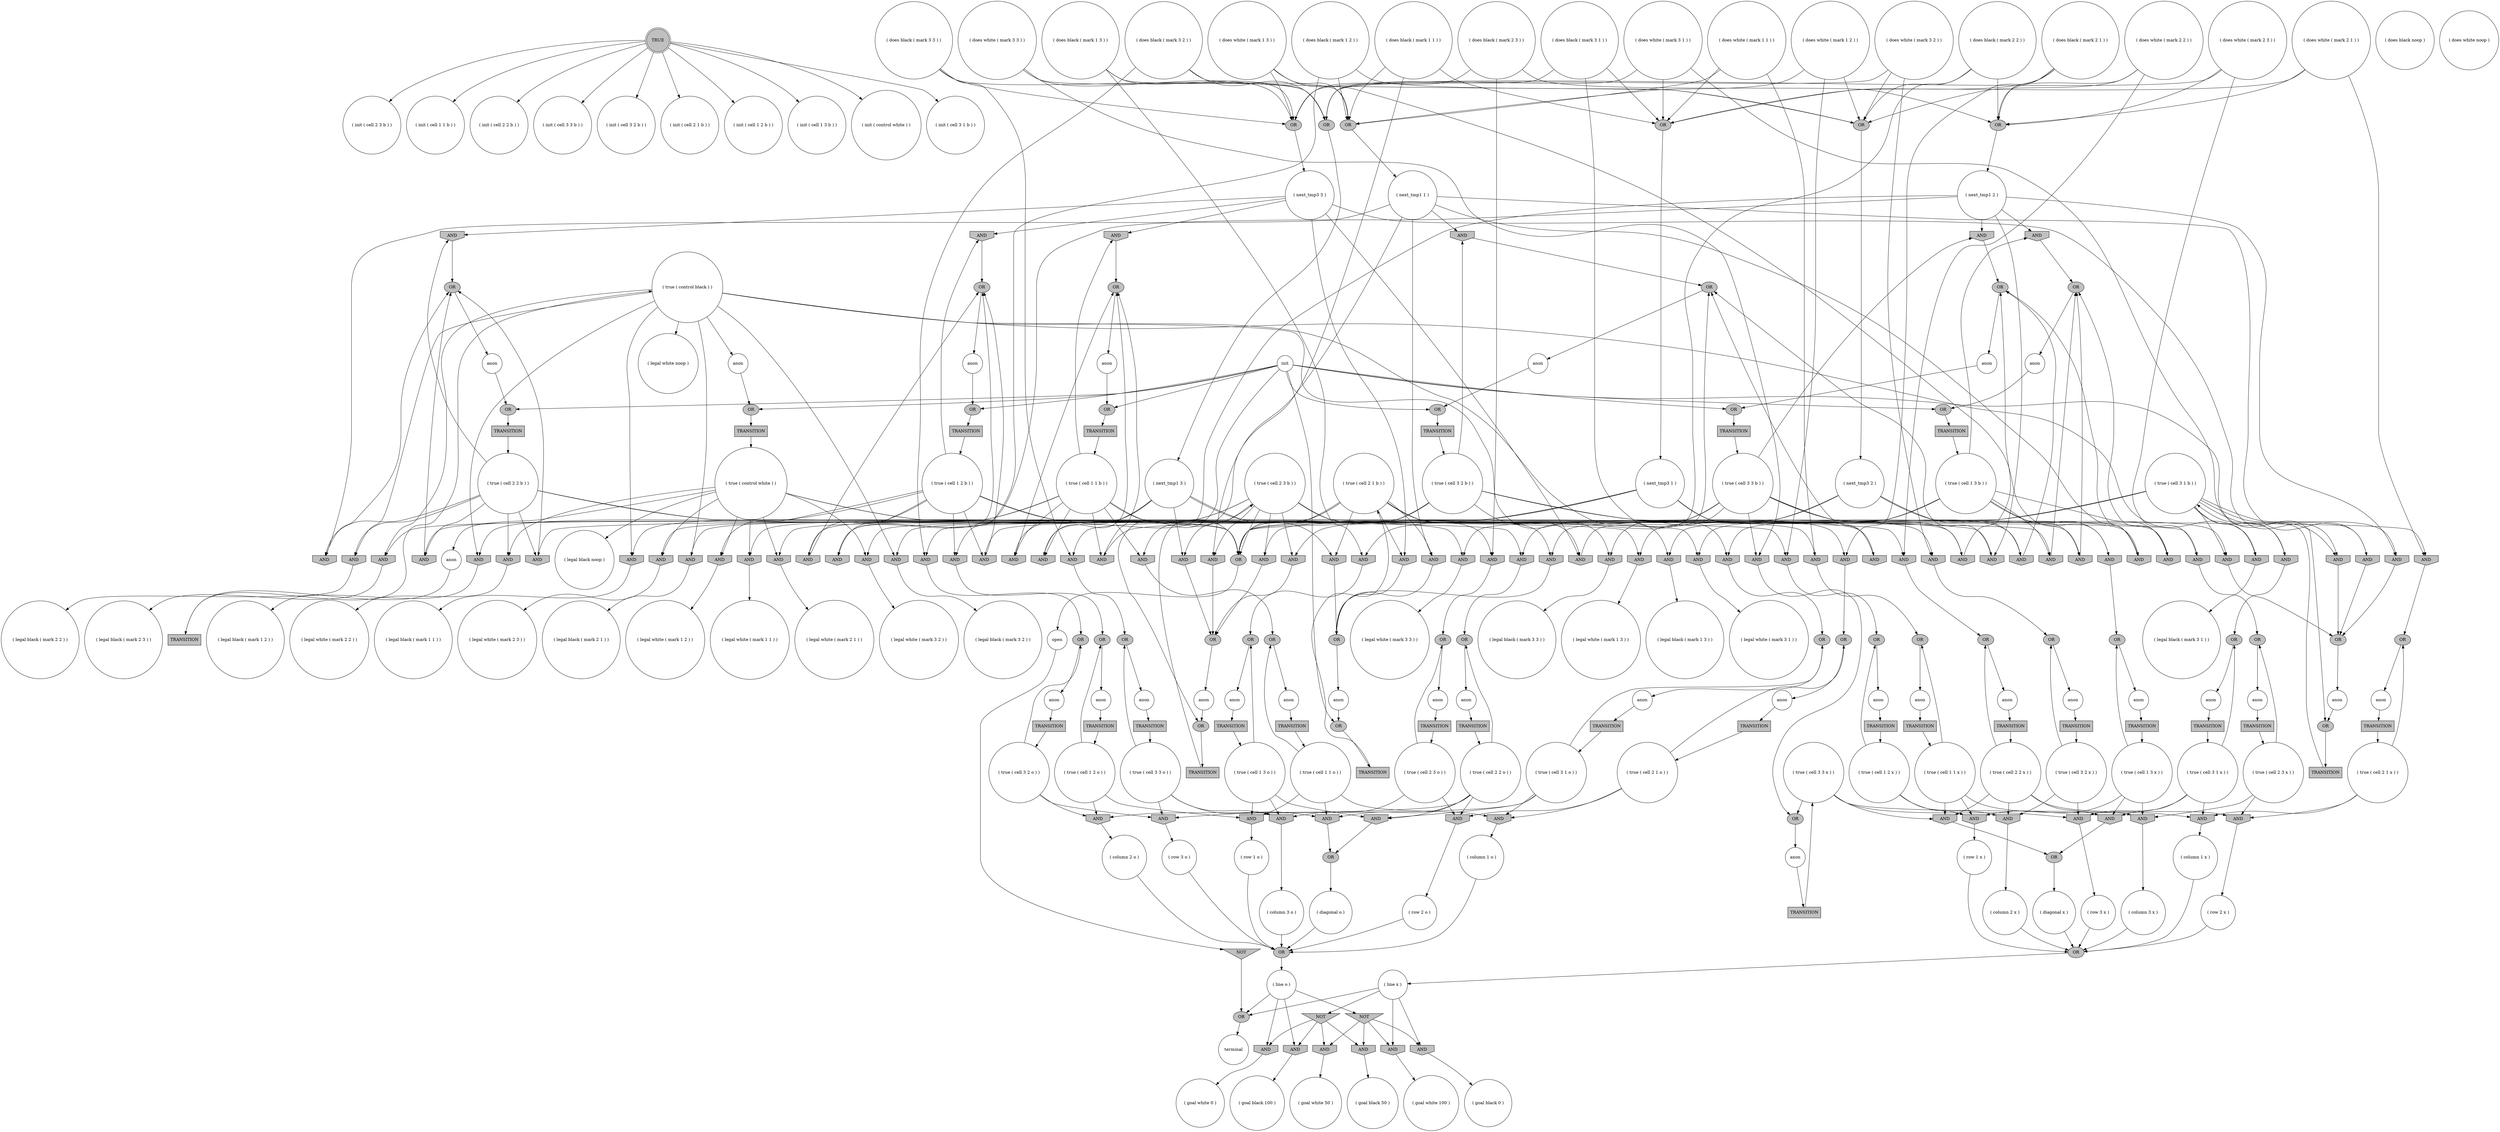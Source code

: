 digraph propNet
{
	"@10d5008d"[shape=circle, style= filled, fillcolor=white, label="( init ( cell 2 3 b ) )"]; 
	"@73c86820"[shape=invhouse, style= filled, fillcolor=grey, label="AND"]; "@73c86820"->"@7426b38e"; 
	"@6729d969"[shape=circle, style= filled, fillcolor=white, label="( row 2 o )"]; "@6729d969"->"@526fa874"; 
	"@526fa874"[shape=ellipse, style= filled, fillcolor=grey, label="OR"]; "@526fa874"->"@209c81f4"; 
	"@62d6b944"[shape=circle, style= filled, fillcolor=white, label="( column 2 o )"]; "@62d6b944"->"@526fa874"; 
	"@53349d99"[shape=circle, style= filled, fillcolor=white, label="( diagonal o )"]; "@53349d99"->"@526fa874"; 
	"@6e3220a"[shape=invhouse, style= filled, fillcolor=grey, label="AND"]; "@6e3220a"->"@48af77fc"; 
	"@6783c490"[shape=circle, style= filled, fillcolor=white, label="( true ( cell 3 3 x ) )"]; "@6783c490"->"@433e0608"; "@6783c490"->"@438312ce"; "@6783c490"->"@62ba42ab"; "@6783c490"->"@111a848b"; 
	"@19952cf2"[shape=circle, style= filled, fillcolor=white, label="( init ( cell 1 1 b ) )"]; 
	"@1f464b10"[shape=invhouse, style= filled, fillcolor=grey, label="AND"]; "@1f464b10"->"@9e77ebd"; 
	"@7f673891"[shape=circle, style= filled, fillcolor=white, label="( legal black ( mark 2 2 ) )"]; 
	"@ba1dc1d"[shape=box, style= filled, fillcolor=grey, label="TRANSITION"]; "@ba1dc1d"->"@6ac3ea8d"; 
	"@4a58115f"[shape=invhouse, style= filled, fillcolor=grey, label="AND"]; "@4a58115f"->"@4f13debb"; 
	"@13a1be63"[shape=invhouse, style= filled, fillcolor=grey, label="AND"]; "@13a1be63"->"@34ebd0be"; 
	"@60fd0fa8"[shape=ellipse, style= filled, fillcolor=grey, label="OR"]; "@60fd0fa8"->"@60f1057"; 
	"@9f017d"[shape=circle, style= filled, fillcolor=white, label="( does white ( mark 1 3 ) )"]; "@9f017d"->"@3dd87e5f"; "@9f017d"->"@3486f312"; "@9f017d"->"@1aa0fd0f"; 
	"@39dae9ba"[shape=circle, style= filled, fillcolor=white, label="terminal"]; 
	"@4496a210"[shape=ellipse, style= filled, fillcolor=grey, label="OR"]; "@4496a210"->"@7d69eb9d"; 
	"@f930b22"[shape=box, style= filled, fillcolor=grey, label="TRANSITION"]; "@f930b22"->"@8511ee1"; 
	"@7426b38e"[shape=ellipse, style= filled, fillcolor=grey, label="OR"]; "@7426b38e"->"@18d66b35"; 
	"@8f0a55c"[shape=circle, style= filled, fillcolor=white, label="( legal black ( mark 2 3 ) )"]; 
	"@795a2ae9"[shape=invhouse, style= filled, fillcolor=grey, label="AND"]; "@795a2ae9"->"@60074b9b"; 
	"@2f028748"[shape=invhouse, style= filled, fillcolor=grey, label="AND"]; "@2f028748"->"@7728124f"; 
	"@56057cbf"[shape=circle, style= filled, fillcolor=white, label="anon"]; "@56057cbf"->"@6a6ba168"; 
	"@356eb442"[shape=invhouse, style= filled, fillcolor=grey, label="AND"]; "@356eb442"->"@34ebd0be"; 
	"@25ad21cb"[shape=circle, style= filled, fillcolor=white, label="( row 3 o )"]; "@25ad21cb"->"@526fa874"; 
	"@3b207ef7"[shape=circle, style= filled, fillcolor=white, label="( line x )"]; "@3b207ef7"->"@7019b737"; "@3b207ef7"->"@52bfed39"; "@3b207ef7"->"@1143d8c0"; "@3b207ef7"->"@1c692098"; 
	"@75a07f17"[shape=invhouse, style= filled, fillcolor=grey, label="AND"]; "@75a07f17"->"@575fcd21"; 
	"@21ab6b5e"[shape=invhouse, style= filled, fillcolor=grey, label="AND"]; "@21ab6b5e"->"@31acec57"; 
	"@bef407e"[shape=circle, style= filled, fillcolor=white, label="( does white ( mark 2 1 ) )"]; "@bef407e"->"@2766bea0"; "@bef407e"->"@218c34f"; "@bef407e"->"@8ee522b"; 
	"@5247b502"[shape=circle, style= filled, fillcolor=white, label="( true ( cell 2 3 x ) )"]; "@5247b502"->"@1a7035a2"; "@5247b502"->"@438312ce"; "@5247b502"->"@46c79a0c"; 
	"@41a6547b"[shape=circle, style= filled, fillcolor=white, label="( does black noop )"]; 
	"@6cf085a9"[shape=invhouse, style= filled, fillcolor=grey, label="AND"]; "@6cf085a9"->"@3dbac2a7"; 
	"@dc77dcd"[shape=invhouse, style= filled, fillcolor=grey, label="AND"]; "@dc77dcd"->"@25187150"; 
	"@7a115cd5"[shape=circle, style= filled, fillcolor=white, label="anon"]; "@7a115cd5"->"@2f79f9e2"; 
	"@3a1b1241"[shape=circle, style= filled, fillcolor=white, label="( legal black ( mark 1 3 ) )"]; 
	"@1980077e"[shape=invhouse, style= filled, fillcolor=grey, label="AND"]; "@1980077e"->"@2410bb8"; 
	"@376f1fcc"[shape=ellipse, style= filled, fillcolor=grey, label="OR"]; "@376f1fcc"->"@ba1dc1d"; 
	"@8ee522b"[shape=ellipse, style= filled, fillcolor=grey, label="OR"]; "@8ee522b"->"@565489a1"; 
	"@421cd9ea"[shape=circle, style= filled, fillcolor=white, label="anon"]; "@421cd9ea"->"@376f1fcc"; 
	"@4179e322"[shape=circle, style= filled, fillcolor=white, label="open"]; "@4179e322"->"@35e023f0"; 
	"@39ea672d"[shape=circle, style= filled, fillcolor=white, label="( goal black 50 )"]; 
	"@736f59d6"[shape=invhouse, style= filled, fillcolor=grey, label="AND"]; "@736f59d6"->"@8f0a55c"; 
	"@252d0daf"[shape=invhouse, style= filled, fillcolor=grey, label="AND"]; "@252d0daf"->"@7dbd3222"; 
	"@263110c2"[shape=invhouse, style= filled, fillcolor=grey, label="AND"]; "@263110c2"->"@60393527"; 
	"@6090a682"[shape=circle, style= filled, fillcolor=white, label="init"]; "@6090a682"->"@1a618a48"; "@6090a682"->"@52fd99d1"; "@6090a682"->"@79bd8a7f"; "@6090a682"->"@77d92e8"; "@6090a682"->"@b45e780"; "@6090a682"->"@4f6c1829"; "@6090a682"->"@38a3d255"; "@6090a682"->"@376f1fcc"; "@6090a682"->"@4537c12f"; "@6090a682"->"@acfd64a"; 
	"@4537c12f"[shape=ellipse, style= filled, fillcolor=grey, label="OR"]; "@4537c12f"->"@4031e96d"; 
	"@4ad5e1aa"[shape=box, style= filled, fillcolor=grey, label="TRANSITION"]; "@4ad5e1aa"->"@7d1fb1b4"; 
	"@37681deb"[shape=circle, style= filled, fillcolor=white, label="( true ( control black ) )"]; "@37681deb"->"@6e412d02"; "@37681deb"->"@736f59d6"; "@37681deb"->"@5dba803e"; "@37681deb"->"@230030d0"; "@37681deb"->"@4890d26c"; "@37681deb"->"@68e2cd6f"; "@37681deb"->"@50b7ae59"; "@37681deb"->"@16f06ea"; "@37681deb"->"@58a470a8"; "@37681deb"->"@1dc8f55d"; "@37681deb"->"@7d2f0adc"; 
	"@65d58516"[shape=circle, style= filled, fillcolor=white, label="anon"]; "@65d58516"->"@b45e780"; 
	"@70095013"[shape=invhouse, style= filled, fillcolor=grey, label="AND"]; "@70095013"->"@3cac2b19"; 
	"@3a563e2b"[shape=box, style= filled, fillcolor=grey, label="TRANSITION"]; "@3a563e2b"->"@18df3f69"; 
	"@5b940677"[shape=ellipse, style= filled, fillcolor=grey, label="OR"]; "@5b940677"->"@53349d99"; 
	"@2a578f57"[shape=invhouse, style= filled, fillcolor=grey, label="AND"]; "@2a578f57"->"@111a848b"; 
	"@7d6556ab"[shape=invhouse, style= filled, fillcolor=grey, label="AND"]; "@7d6556ab"->"@556dfe7c"; 
	"@5b201e2d"[shape=circle, style= filled, fillcolor=white, label="( row 2 x )"]; "@5b201e2d"->"@6650af3b"; 
	"@52bfed39"[shape=invtriangle, style= filled, fillcolor=grey, label="NOT"]; "@52bfed39"->"@70095013"; "@52bfed39"->"@43875d0e"; "@52bfed39"->"@4a58115f"; "@52bfed39"->"@366f63a0"; 
	"@46982b5b"[shape=invhouse, style= filled, fillcolor=grey, label="AND"]; "@46982b5b"->"@3dbac2a7"; 
	"@1c62062e"[shape=circle, style= filled, fillcolor=white, label="( true ( cell 2 2 x ) )"]; "@1c62062e"->"@29e46561"; "@1c62062e"->"@27ff9f78"; "@1c62062e"->"@62ba42ab"; "@1c62062e"->"@46c79a0c"; "@1c62062e"->"@483d5954"; 
	"@6c036199"[shape=circle, style= filled, fillcolor=white, label="( does black ( mark 3 3 ) )"]; "@6c036199"->"@252d0daf"; "@6c036199"->"@3dd87e5f"; "@6c036199"->"@4817d54e"; 
	"@111a848b"[shape=ellipse, style= filled, fillcolor=grey, label="OR"]; "@111a848b"->"@63f3ca72"; 
	"@2f79f9e2"[shape=box, style= filled, fillcolor=grey, label="TRANSITION"]; "@2f79f9e2"->"@6f84186e"; 
	"@483d5954"[shape=invhouse, style= filled, fillcolor=grey, label="AND"]; "@483d5954"->"@e959286"; 
	"@366f63a0"[shape=invhouse, style= filled, fillcolor=grey, label="AND"]; "@366f63a0"->"@3eb94db4"; 
	"@48c8e47d"[shape=circle, style= filled, fillcolor=white, label="( does black ( mark 1 1 ) )"]; "@48c8e47d"->"@2766bea0"; "@48c8e47d"->"@6e3220a"; "@48c8e47d"->"@1aa0fd0f"; 
	"@43d3e9cb"[shape=circle, style= filled, fillcolor=white, label="anon"]; "@43d3e9cb"->"@12fc1b3"; 
	"@41577f32"[shape=circle, style= filled, fillcolor=white, label="anon"]; "@41577f32"->"@378bc883"; 
	"@2602196f"[shape=circle, style= filled, fillcolor=white, label="( does black ( mark 3 2 ) )"]; "@2602196f"->"@1f16b6e6"; "@2602196f"->"@4817d54e"; "@2602196f"->"@60fd0fa8"; 
	"@67b74e36"[shape=circle, style= filled, fillcolor=white, label="anon"]; "@67b74e36"->"@24e4af4d"; 
	"@18d66b35"[shape=circle, style= filled, fillcolor=white, label="anon"]; "@18d66b35"->"@4537c12f"; 
	"@1ca3be36"[shape=ellipse, style= filled, fillcolor=grey, label="OR"]; "@1ca3be36"->"@421cd9ea"; 
	"@79bdbc73"[shape=invhouse, style= filled, fillcolor=grey, label="AND"]; "@79bdbc73"->"@7426b38e"; 
	"@556dfe7c"[shape=ellipse, style= filled, fillcolor=grey, label="OR"]; "@556dfe7c"->"@285eaab5"; 
	"@1b860bed"[shape=invhouse, style= filled, fillcolor=grey, label="AND"]; "@1b860bed"->"@34ebd0be"; 
	"@722bac67"[shape=invtriangle, style= filled, fillcolor=grey, label="NOT"]; "@722bac67"->"@7019b737"; "@722bac67"->"@43875d0e"; "@722bac67"->"@1143d8c0"; "@722bac67"->"@366f63a0"; 
	"@576a7f71"[shape=circle, style= filled, fillcolor=white, label="( init ( cell 2 2 b ) )"]; 
	"@e959286"[shape=circle, style= filled, fillcolor=white, label="( column 2 x )"]; "@e959286"->"@6650af3b"; 
	"@336ff06c"[shape=ellipse, style= filled, fillcolor=grey, label="OR"]; "@336ff06c"->"@7a115cd5"; 
	"@6e49c8f1"[shape=invhouse, style= filled, fillcolor=grey, label="AND"]; "@6e49c8f1"->"@25ad21cb"; 
	"@2df1fb9c"[shape=circle, style= filled, fillcolor=white, label="( legal white ( mark 1 2 ) )"]; 
	"@438312ce"[shape=invhouse, style= filled, fillcolor=grey, label="AND"]; "@438312ce"->"@7bf0673e"; 
	"@202a6eeb"[shape=circle, style= filled, fillcolor=white, label="( does black ( mark 2 1 ) )"]; "@202a6eeb"->"@2766bea0"; "@202a6eeb"->"@8ee522b"; "@202a6eeb"->"@2f042910"; 
	"@10b9d0fd"[shape=circle, style= filled, fillcolor=white, label="( init ( cell 3 3 b ) )"]; 
	"@17fb52"[shape=circle, style= filled, fillcolor=white, label="( true ( cell 2 3 b ) )"]; "@17fb52"->"@6cf085a9"; "@17fb52"->"@dc77dcd"; "@17fb52"->"@736f59d6"; "@17fb52"->"@46982b5b"; "@17fb52"->"@13233788"; "@17fb52"->"@21ab6b5e"; "@17fb52"->"@56067345"; "@17fb52"->"@8f09bb3"; "@17fb52"->"@49e05e26"; 
	"@7f08eeac"[shape=invhouse, style= filled, fillcolor=grey, label="AND"]; "@7f08eeac"->"@3b95fbd6"; 
	"@1c692098"[shape=ellipse, style= filled, fillcolor=grey, label="OR"]; "@1c692098"->"@39dae9ba"; 
	"@4c9b643d"[shape=circle, style= filled, fillcolor=white, label="( does white ( mark 3 3 ) )"]; "@4c9b643d"->"@2a578f57"; "@4c9b643d"->"@3dd87e5f"; "@4c9b643d"->"@4817d54e"; 
	"@61518db"[shape=circle, style= filled, fillcolor=white, label="anon"]; "@61518db"->"@6655cf60"; 
	"@188e6c7f"[shape=circle, style= filled, fillcolor=white, label="( does black ( mark 2 3 ) )"]; "@188e6c7f"->"@dc77dcd"; "@188e6c7f"->"@3dd87e5f"; "@188e6c7f"->"@8ee522b"; 
	"@5d9c26c8"[shape=box, style= filled, fillcolor=grey, label="TRANSITION"]; "@5d9c26c8"->"@33b3bed9"; 
	"@33dd3a26"[shape=circle, style= filled, fillcolor=white, label="( legal black ( mark 1 2 ) )"]; 
	"@5167158a"[shape=circle, style= filled, fillcolor=white, label="( does black ( mark 1 2 ) )"]; "@5167158a"->"@60fd0fa8"; "@5167158a"->"@1aa0fd0f"; "@5167158a"->"@267bdf95"; 
	"@1017319d"[shape=circle, style= filled, fillcolor=white, label="( init ( cell 3 2 b ) )"]; 
	"@6e412d02"[shape=invhouse, style= filled, fillcolor=grey, label="AND"]; "@6e412d02"->"@33dd3a26"; 
	"@7e32ecc8"[shape=ellipse, style= filled, fillcolor=grey, label="OR"]; "@7e32ecc8"->"@41577f32"; 
	"@366df14a"[shape=box, style= filled, fillcolor=grey, label="TRANSITION"]; "@366df14a"->"@57fdabd9"; 
	"@1f16b6e6"[shape=invhouse, style= filled, fillcolor=grey, label="AND"]; "@1f16b6e6"->"@abdcc1c"; 
	"@f09c3a0"[shape=circle, style= filled, fillcolor=white, label="( does white ( mark 2 2 ) )"]; "@f09c3a0"->"@4fd05d3b"; "@f09c3a0"->"@8ee522b"; "@f09c3a0"->"@60fd0fa8"; 
	"@2db52702"[shape=invhouse, style= filled, fillcolor=grey, label="AND"]; "@2db52702"->"@2df1fb9c"; 
	"@6ac3ea8d"[shape=circle, style= filled, fillcolor=white, label="( true ( cell 3 1 b ) )"]; "@6ac3ea8d"->"@777d28d2"; "@6ac3ea8d"->"@795a2ae9"; "@6ac3ea8d"->"@13c1b83"; "@6ac3ea8d"->"@611b7a20"; "@6ac3ea8d"->"@322d29ad"; "@6ac3ea8d"->"@480f2e0b"; "@6ac3ea8d"->"@68e2cd6f"; "@6ac3ea8d"->"@56067345"; "@6ac3ea8d"->"@67ed45da"; 
	"@267bdf95"[shape=invhouse, style= filled, fillcolor=grey, label="AND"]; "@267bdf95"->"@58d43d50"; 
	"@433e0608"[shape=invhouse, style= filled, fillcolor=grey, label="AND"]; "@433e0608"->"@74ff5a7e"; 
	"@3cf53cd0"[shape=circle, style= filled, fillcolor=white, label="( legal black ( mark 1 1 ) )"]; 
	"@4890d26c"[shape=circle, style= filled, fillcolor=white, label="anon"]; "@4890d26c"->"@1a618a48"; 
	"@5c89b84"[shape=circle, style= filled, fillcolor=white, label="( true ( cell 3 2 o ) )"]; "@5c89b84"->"@abdcc1c"; "@5c89b84"->"@6e49c8f1"; "@5c89b84"->"@bc691e0"; 
	"@1143d8c0"[shape=invhouse, style= filled, fillcolor=grey, label="AND"]; "@1143d8c0"->"@44c512da"; 
	"@7ffb0a21"[shape=box, style= filled, fillcolor=grey, label="TRANSITION"]; "@7ffb0a21"->"@4c566d9b"; 
	"@29e84858"[shape=invhouse, style= filled, fillcolor=grey, label="AND"]; "@29e84858"->"@2410bb8"; 
	"@351b6543"[shape=circle, style= filled, fillcolor=white, label="( init ( cell 2 1 b ) )"]; 
	"@17479a9f"[shape=circle, style= filled, fillcolor=white, label="( init ( cell 1 2 b ) )"]; 
	"@662cb76"[shape=circle, style= filled, fillcolor=white, label="( does white ( mark 2 3 ) )"]; "@662cb76"->"@3dd87e5f"; "@662cb76"->"@8ee522b"; "@662cb76"->"@49e05e26"; 
	"@3f45f171"[shape=circle, style= filled, fillcolor=white, label="( next_tmp1 1 )"]; "@3f45f171"->"@777d28d2"; "@3f45f171"->"@73c86820"; "@3f45f171"->"@1fba434a"; "@3f45f171"->"@7cc3bf6f"; "@3f45f171"->"@8f09bb3"; "@3f45f171"->"@5dcac79c"; 
	"@24e4af4d"[shape=box, style= filled, fillcolor=grey, label="TRANSITION"]; "@24e4af4d"->"@4effa014"; 
	"@3aea64bf"[shape=invhouse, style= filled, fillcolor=grey, label="AND"]; "@3aea64bf"->"@66e1f1e1"; 
	"@24cc40b6"[shape=invhouse, style= filled, fillcolor=grey, label="AND"]; "@24cc40b6"->"@2e425b08"; 
	"@7a87a785"[shape=circle, style= filled, fillcolor=white, label="anon"]; "@7a87a785"->"@77d92e8"; 
	"@139c78b9"[shape=circle, style= filled, fillcolor=white, label="( row 1 o )"]; "@139c78b9"->"@526fa874"; 
	"@13c1b83"[shape=invhouse, style= filled, fillcolor=grey, label="AND"]; "@13c1b83"->"@1ca3be36"; 
	"@3486f312"[shape=invhouse, style= filled, fillcolor=grey, label="AND"]; "@3486f312"->"@655935b0"; 
	"@565489a1"[shape=circle, style= filled, fillcolor=white, label="( next_tmp1 2 )"]; "@565489a1"->"@666e9b00"; "@565489a1"->"@71ba6404"; "@565489a1"->"@13c1b83"; "@565489a1"->"@2756a312"; "@565489a1"->"@43646e5f"; "@565489a1"->"@3841ea5a"; 
	"@13233788"[shape=invhouse, style= filled, fillcolor=grey, label="AND"]; "@13233788"->"@3dbac2a7"; 
	"@230030d0"[shape=invhouse, style= filled, fillcolor=grey, label="AND"]; "@230030d0"->"@7f673891"; 
	"@322d29ad"[shape=invhouse, style= filled, fillcolor=grey, label="AND"]; "@322d29ad"->"@25149b95"; 
	"@431eb046"[shape=box, style= filled, fillcolor=grey, label="TRANSITION"]; "@431eb046"->"@5247b502"; 
	"@6f6b1731"[shape=circle, style= filled, fillcolor=white, label="( legal black ( mark 3 1 ) )"]; 
	"@77d92e8"[shape=ellipse, style= filled, fillcolor=grey, label="OR"]; "@77d92e8"->"@3a563e2b"; 
	"@508a0d7d"[shape=circle, style= filled, fillcolor=white, label="( legal black ( mark 3 3 ) )"]; 
	"@5d66a828"[shape=circle, style= filled, fillcolor=white, label="( does white ( mark 3 1 ) )"]; "@5d66a828"->"@795a2ae9"; "@5d66a828"->"@2766bea0"; "@5d66a828"->"@4817d54e"; 
	"@46c79a0c"[shape=invhouse, style= filled, fillcolor=grey, label="AND"]; "@46c79a0c"->"@5b201e2d"; 
	"@3eb94db4"[shape=circle, style= filled, fillcolor=white, label="( goal white 50 )"]; 
	"@655935b0"[shape=ellipse, style= filled, fillcolor=grey, label="OR"]; "@655935b0"->"@43d3e9cb"; 
	"@67ed45da"[shape=invhouse, style= filled, fillcolor=grey, label="AND"]; "@67ed45da"->"@2f998b7d"; 
	"@1dc8f55d"[shape=invhouse, style= filled, fillcolor=grey, label="AND"]; "@1dc8f55d"->"@3a1b1241"; 
	"@28afcc60"[shape=circle, style= filled, fillcolor=white, label="( legal black ( mark 3 2 ) )"]; 
	"@7833c80d"[shape=box, style= filled, fillcolor=grey, label="TRANSITION"]; "@7833c80d"->"@721f1edb"; 
	"@6a21f17"[shape=circle, style= filled, fillcolor=white, label="( true ( cell 3 2 b ) )"]; "@6a21f17"->"@79bdbc73"; "@6a21f17"->"@24cc40b6"; "@6a21f17"->"@73c86820"; "@6a21f17"->"@6075ef17"; "@6a21f17"->"@3841ea5a"; "@6a21f17"->"@1f16b6e6"; "@6a21f17"->"@56067345"; "@6a21f17"->"@5e11b022"; "@6a21f17"->"@16f06ea"; 
	"@2756a312"[shape=invhouse, style= filled, fillcolor=grey, label="AND"]; "@2756a312"->"@556dfe7c"; 
	"@5326d002"[shape=invhouse, style= filled, fillcolor=grey, label="AND"]; "@5326d002"->"@5aeea69b"; 
	"@358fb466"[shape=circle, style= filled, fillcolor=white, label="( does black ( mark 2 2 ) )"]; "@358fb466"->"@7b3376b4"; "@358fb466"->"@8ee522b"; "@358fb466"->"@60fd0fa8"; 
	"@6bfc4d30"[shape=box, style= filled, fillcolor=grey, label="TRANSITION"]; "@6bfc4d30"->"@1c62062e"; 
	"@32a347c6"[shape=circle, style= filled, fillcolor=white, label="anon"]; "@32a347c6"->"@740b96f8"; 
	"@71f9632f"[shape=invhouse, style= filled, fillcolor=grey, label="AND"]; "@71f9632f"->"@7e32ecc8"; 
	"@36b6447b"[shape=box, style= filled, fillcolor=grey, label="TRANSITION"]; "@36b6447b"->"@6783c490"; 
	"@25187150"[shape=ellipse, style= filled, fillcolor=grey, label="OR"]; "@25187150"->"@67b74e36"; 
	"@38a3d255"[shape=ellipse, style= filled, fillcolor=grey, label="OR"]; "@38a3d255"->"@6a38ceb8"; 
	"@238ac8bf"[shape=invhouse, style= filled, fillcolor=grey, label="AND"]; "@238ac8bf"->"@5f1965c7"; 
	"@5612129"[shape=circle, style= filled, fillcolor=white, label="( legal white ( mark 1 1 ) )"]; 
	"@5df848a9"[shape=circle, style= filled, fillcolor=white, label="( init ( cell 1 3 b ) )"]; 
	"@b45e780"[shape=ellipse, style= filled, fillcolor=grey, label="OR"]; "@b45e780"->"@f930b22"; 
	"@77ee66ab"[shape=circle, style= filled, fillcolor=white, label="anon"]; "@77ee66ab"->"@784a034c"; 
	"@6c178eb9"[shape=circle, style= filled, fillcolor=white, label="( legal black ( mark 2 1 ) )"]; 
	"@5922f665"[shape=circle, style= filled, fillcolor=white, label="( true ( cell 3 3 o ) )"]; "@5922f665"->"@2b926419"; "@5922f665"->"@2f028748"; "@5922f665"->"@7dbd3222"; "@5922f665"->"@6e49c8f1"; 
	"@7728124f"[shape=circle, style= filled, fillcolor=white, label="( column 3 o )"]; "@7728124f"->"@526fa874"; 
	"@5050aeb1"[shape=circle, style= filled, fillcolor=white, label="( next_tmp3 3 )"]; "@5050aeb1"->"@222decc2"; "@5050aeb1"->"@6075ef17"; "@5050aeb1"->"@5595c908"; "@5050aeb1"->"@2b79174c"; "@5050aeb1"->"@480f2e0b"; "@5050aeb1"->"@29e84858"; 
	"@2b79174c"[shape=invhouse, style= filled, fillcolor=grey, label="AND"]; "@2b79174c"->"@5f1965c7"; 
	"@62ba42ab"[shape=invhouse, style= filled, fillcolor=grey, label="AND"]; "@62ba42ab"->"@7a62693d"; 
	"@3cd12c3d"[shape=circle, style= filled, fillcolor=white, label="anon"]; "@3cd12c3d"->"@431eb046"; 
	"@575fcd21"[shape=ellipse, style= filled, fillcolor=grey, label="OR"]; "@575fcd21"->"@52945e57"; 
	"@6650af3b"[shape=ellipse, style= filled, fillcolor=grey, label="OR"]; "@6650af3b"->"@3b207ef7"; 
	"@218c34f"[shape=invhouse, style= filled, fillcolor=grey, label="AND"]; "@218c34f"->"@d9a3137"; 
	"@6ed4c62b"[shape=invhouse, style= filled, fillcolor=grey, label="AND"]; "@6ed4c62b"->"@5f1965c7"; 
	"@52eb6290"[shape=circle, style= filled, fillcolor=white, label="( diagonal x )"]; "@52eb6290"->"@6650af3b"; 
	"@56067345"[shape=ellipse, style= filled, fillcolor=grey, label="OR"]; "@56067345"->"@4179e322"; 
	"@7d69eb9d"[shape=circle, style= filled, fillcolor=white, label="anon"]; "@7d69eb9d"->"@7ffb0a21"; 
	"@1a7035a2"[shape=ellipse, style= filled, fillcolor=grey, label="OR"]; "@1a7035a2"->"@3cd12c3d"; 
	"@27ff9f78"[shape=ellipse, style= filled, fillcolor=grey, label="OR"]; "@27ff9f78"->"@7f3e93cb"; 
	"@7dbd3222"[shape=ellipse, style= filled, fillcolor=grey, label="OR"]; "@7dbd3222"->"@102696ac"; 
	"@378bc883"[shape=box, style= filled, fillcolor=grey, label="TRANSITION"]; "@378bc883"->"@326f1b30"; 
	"@5dba803e"[shape=invhouse, style= filled, fillcolor=grey, label="AND"]; "@5dba803e"->"@3cf53cd0"; 
	"@4817d54e"[shape=ellipse, style= filled, fillcolor=grey, label="OR"]; "@4817d54e"->"@14b518dc"; 
	"@5aeea69b"[shape=circle, style= filled, fillcolor=white, label="( legal white ( mark 2 2 ) )"]; 
	"@d9a3137"[shape=ellipse, style= filled, fillcolor=grey, label="OR"]; "@d9a3137"->"@61518db"; 
	"@68e2cd6f"[shape=invhouse, style= filled, fillcolor=grey, label="AND"]; "@68e2cd6f"->"@6f6b1731"; 
	"@ef478e9"[shape=circle, style= filled, fillcolor=white, label="( does white noop )"]; 
	"@672bfa25"[shape=box, style= filled, fillcolor=grey, label="TRANSITION"]; "@672bfa25"->"@17fb52"; 
	"@4effa014"[shape=circle, style= filled, fillcolor=white, label="( true ( cell 2 3 o ) )"]; "@4effa014"->"@2f028748"; "@4effa014"->"@25187150"; "@4effa014"->"@6a2626da"; 
	"@7d1fb1b4"[shape=circle, style= filled, fillcolor=white, label="( true ( cell 3 3 b ) )"]; "@7d1fb1b4"->"@2a578f57"; "@7d1fb1b4"->"@7d6556ab"; "@7d1fb1b4"->"@2756a312"; "@7d1fb1b4"->"@252d0daf"; "@7d1fb1b4"->"@3579defb"; "@7d1fb1b4"->"@1fba434a"; "@7d1fb1b4"->"@2a19bf81"; "@7d1fb1b4"->"@56067345"; "@7d1fb1b4"->"@58a470a8"; 
	"@5312d4fb"[shape=ellipse, style= filled, fillcolor=grey, label="OR"]; "@5312d4fb"->"@795cd558"; 
	"@60f1057"[shape=circle, style= filled, fillcolor=white, label="( next_tmp3 2 )"]; "@60f1057"->"@1b860bed"; "@60f1057"->"@7d6556ab"; "@60f1057"->"@611b7a20"; "@60f1057"->"@1980077e"; "@60f1057"->"@13233788"; "@60f1057"->"@238ac8bf"; 
	"@2410bb8"[shape=ellipse, style= filled, fillcolor=grey, label="OR"]; "@2410bb8"->"@7c685e2f"; 
	"@16f06ea"[shape=invhouse, style= filled, fillcolor=grey, label="AND"]; "@16f06ea"->"@28afcc60"; 
	"@3e360244"[shape=circle, style= filled, fillcolor=white, label="( true ( cell 3 1 o ) )"]; "@3e360244"->"@25149b95"; "@3e360244"->"@6e49c8f1"; "@3e360244"->"@4f04eccc"; "@3e360244"->"@2e6326bc"; 
	"@7ebfed2a"[shape=box, style= filled, fillcolor=grey, label="TRANSITION"]; "@7ebfed2a"->"@5922f665"; 
	"@31acec57"[shape=circle, style= filled, fillcolor=white, label="( legal white ( mark 2 3 ) )"]; 
	"@3a192cf2"[shape=box, style= filled, fillcolor=grey, label="TRANSITION"]; "@3a192cf2"->"@3941421"; 
	"@3173399c"[shape=circle, style= filled, fillcolor=white, label="( does white ( mark 1 2 ) )"]; "@3173399c"->"@7f08eeac"; "@3173399c"->"@60fd0fa8"; "@3173399c"->"@1aa0fd0f"; 
	"@7cc3bf6f"[shape=invhouse, style= filled, fillcolor=grey, label="AND"]; "@7cc3bf6f"->"@575fcd21"; 
	"@537d1f5c"[shape=circle, style= filled, fillcolor=white, label="anon"]; "@537d1f5c"->"@71047cc7"; 
	"@66e1f1e1"[shape=circle, style= filled, fillcolor=white, label="( row 1 x )"]; "@66e1f1e1"->"@6650af3b"; 
	"@5e11b022"[shape=invhouse, style= filled, fillcolor=grey, label="AND"]; "@5e11b022"->"@9e5e28f"; 
	"@5dcac79c"[shape=invhouse, style= filled, fillcolor=grey, label="AND"]; "@5dcac79c"->"@2410bb8"; 
	"@6a2626da"[shape=invhouse, style= filled, fillcolor=grey, label="AND"]; "@6a2626da"->"@6729d969"; 
	"@18df3f69"[shape=circle, style= filled, fillcolor=white, label="( true ( cell 1 2 b ) )"]; "@18df3f69"->"@666e9b00"; "@18df3f69"->"@6e412d02"; "@18df3f69"->"@222decc2"; "@18df3f69"->"@1cb72e76"; "@18df3f69"->"@56067345"; "@18df3f69"->"@7f08eeac"; "@18df3f69"->"@66508317"; "@18df3f69"->"@2db52702"; "@18df3f69"->"@267bdf95"; 
	"@777d28d2"[shape=invhouse, style= filled, fillcolor=grey, label="AND"]; "@777d28d2"->"@1ca3be36"; 
	"@5ab16c52"[shape=circle, style= filled, fillcolor=white, label="( true ( cell 1 1 b ) )"]; "@5ab16c52"->"@43646e5f"; "@5ab16c52"->"@5dba803e"; "@5ab16c52"->"@540f51ab"; "@5ab16c52"->"@2b79174c"; "@5ab16c52"->"@6ed4c62b"; "@5ab16c52"->"@56067345"; "@5ab16c52"->"@6e3220a"; "@5ab16c52"->"@71f9632f"; "@5ab16c52"->"@238ac8bf"; 
	"@3dd87e5f"[shape=ellipse, style= filled, fillcolor=grey, label="OR"]; "@3dd87e5f"->"@5050aeb1"; 
	"@13c6e617"[shape=box, style= filled, fillcolor=grey, label="TRANSITION"]; "@13c6e617"->"@37681deb"; 
	"@3dbac2a7"[shape=ellipse, style= filled, fillcolor=grey, label="OR"]; "@3dbac2a7"->"@3041819a"; 
	"@42f659ce"[shape=circle, style= filled, fillcolor=white, label="( does black ( mark 1 3 ) )"]; "@42f659ce"->"@6cd3a94"; "@42f659ce"->"@3dd87e5f"; "@42f659ce"->"@1aa0fd0f"; 
	"@2a19bf81"[shape=invhouse, style= filled, fillcolor=grey, label="AND"]; "@2a19bf81"->"@6a26e5b2"; 
	"@1cb72e76"[shape=invhouse, style= filled, fillcolor=grey, label="AND"]; "@1cb72e76"->"@7714dc3e"; 
	"@4031e96d"[shape=box, style= filled, fillcolor=grey, label="TRANSITION"]; "@4031e96d"->"@6a21f17"; 
	"@acfd64a"[shape=ellipse, style= filled, fillcolor=grey, label="OR"]; "@acfd64a"->"@366df14a"; 
	"@14b518dc"[shape=circle, style= filled, fillcolor=white, label="( next_tmp1 3 )"]; "@14b518dc"->"@54d9a624"; "@14b518dc"->"@356eb442"; "@14b518dc"->"@65dd9505"; "@14b518dc"->"@46982b5b"; "@14b518dc"->"@6ed4c62b"; "@14b518dc"->"@1cb72e76"; 
	"@4038e358"[shape=circle, style= filled, fillcolor=white, label="( does white ( mark 1 1 ) )"]; "@4038e358"->"@2766bea0"; "@4038e358"->"@71f9632f"; "@4038e358"->"@1aa0fd0f"; 
	"@294205f4"[shape=circle, style= filled, fillcolor=white, label="( does white ( mark 3 2 ) )"]; "@294205f4"->"@4817d54e"; "@294205f4"->"@5e11b022"; "@294205f4"->"@60fd0fa8"; 
	"@43646e5f"[shape=invhouse, style= filled, fillcolor=grey, label="AND"]; "@43646e5f"->"@5f1965c7"; 
	"@7506cec9"[shape=circle, style= filled, fillcolor=white, label="( legal white ( mark 1 3 ) )"]; 
	"@285eaab5"[shape=circle, style= filled, fillcolor=white, label="anon"]; "@285eaab5"->"@4f6c1829"; 
	"@8f09bb3"[shape=invhouse, style= filled, fillcolor=grey, label="AND"]; "@8f09bb3"->"@3dbac2a7"; 
	"@6a6ba168"[shape=box, style= filled, fillcolor=grey, label="TRANSITION"]; "@6a6ba168"->"@19930f2a"; 
	"@7f3e93cb"[shape=circle, style= filled, fillcolor=white, label="anon"]; "@7f3e93cb"->"@6bfc4d30"; 
	"@222decc2"[shape=invhouse, style= filled, fillcolor=grey, label="AND"]; "@222decc2"->"@7714dc3e"; 
	"@50b7ae59"[shape=invhouse, style= filled, fillcolor=grey, label="AND"]; "@50b7ae59"->"@6c178eb9"; 
	"@4f6c1829"[shape=ellipse, style= filled, fillcolor=grey, label="OR"]; "@4f6c1829"->"@4ad5e1aa"; 
	"@1aa0fd0f"[shape=ellipse, style= filled, fillcolor=grey, label="OR"]; "@1aa0fd0f"->"@3f45f171"; 
	"@58a470a8"[shape=invhouse, style= filled, fillcolor=grey, label="AND"]; "@58a470a8"->"@508a0d7d"; 
	"@784a034c"[shape=box, style= filled, fillcolor=grey, label="TRANSITION"]; "@784a034c"->"@17e9bba8"; 
	"@2e425b08"[shape=circle, style= filled, fillcolor=white, label="( legal white ( mark 3 2 ) )"]; 
	"@5df614ad"[shape=circle, style= filled, fillcolor=white, label="( column 1 o )"]; "@5df614ad"->"@526fa874"; 
	"@1a618a48"[shape=ellipse, style= filled, fillcolor=grey, label="OR"]; "@1a618a48"->"@cd41408"; 
	"@9e5e28f"[shape=ellipse, style= filled, fillcolor=grey, label="OR"]; "@9e5e28f"->"@537d1f5c"; 
	"@79bd8a7f"[shape=ellipse, style= filled, fillcolor=grey, label="OR"]; "@79bd8a7f"->"@1fd28648"; 
	"@52fd99d1"[shape=ellipse, style= filled, fillcolor=grey, label="OR"]; "@52fd99d1"->"@672bfa25"; 
	"@326f1b30"[shape=circle, style= filled, fillcolor=white, label="( true ( cell 1 1 x ) )"]; "@326f1b30"->"@7e32ecc8"; "@326f1b30"->"@263110c2"; "@326f1b30"->"@62ba42ab"; "@326f1b30"->"@3aea64bf"; 
	"@4a6d0e95"[shape=circle, style= filled, fillcolor=white, label="( next_tmp3 1 )"]; "@4a6d0e95"->"@79bdbc73"; "@4a6d0e95"->"@6cf085a9"; "@4a6d0e95"->"@3579defb"; "@4a6d0e95"->"@75a07f17"; "@4a6d0e95"->"@13a1be63"; "@4a6d0e95"->"@66508317"; 
	"@6075ef17"[shape=invhouse, style= filled, fillcolor=grey, label="AND"]; "@6075ef17"->"@7426b38e"; 
	"@540f51ab"[shape=invhouse, style= filled, fillcolor=grey, label="AND"]; "@540f51ab"->"@5612129"; 
	"@5595c908"[shape=invhouse, style= filled, fillcolor=grey, label="AND"]; "@5595c908"->"@575fcd21"; 
	"@6f84186e"[shape=circle, style= filled, fillcolor=white, label="( true ( cell 2 1 o ) )"]; "@6f84186e"->"@336ff06c"; "@6f84186e"->"@2e6326bc"; "@6f84186e"->"@6a2626da"; 
	"@49e05e26"[shape=invhouse, style= filled, fillcolor=grey, label="AND"]; "@49e05e26"->"@1a7035a2"; 
	"@17e9bba8"[shape=circle, style= filled, fillcolor=white, label="( true ( cell 1 1 o ) )"]; "@17e9bba8"->"@2b926419"; "@17e9bba8"->"@40e60568"; "@17e9bba8"->"@48af77fc"; "@17e9bba8"->"@2e6326bc"; 
	"@209c81f4"[shape=circle, style= filled, fillcolor=white, label="( line o )"]; "@209c81f4"->"@70095013"; "@209c81f4"->"@722bac67"; "@209c81f4"->"@4a58115f"; "@209c81f4"->"@1c692098"; 
	"@2766bea0"[shape=ellipse, style= filled, fillcolor=grey, label="OR"]; "@2766bea0"->"@4a6d0e95"; 
	"@611b7a20"[shape=invhouse, style= filled, fillcolor=grey, label="AND"]; "@611b7a20"->"@1ca3be36"; 
	"@3579defb"[shape=invhouse, style= filled, fillcolor=grey, label="AND"]; "@3579defb"->"@556dfe7c"; 
	"@480f2e0b"[shape=invhouse, style= filled, fillcolor=grey, label="AND"]; "@480f2e0b"->"@1ca3be36"; 
	"@1aed3a82"[shape=invhouse, style= filled, fillcolor=grey, label="AND"]; "@1aed3a82"->"@7506cec9"; 
	"@51bbd8c3"[shape=circle, style= filled, fillcolor=white, label="( true ( cell 1 3 x ) )"]; "@51bbd8c3"->"@29e46561"; "@51bbd8c3"->"@438312ce"; "@51bbd8c3"->"@655935b0"; "@51bbd8c3"->"@3aea64bf"; 
	"@9e77ebd"[shape=circle, style= filled, fillcolor=white, label="( legal white ( mark 2 1 ) )"]; 
	"@66753bb8"[shape=circle, style= filled, fillcolor=white, label="( legal black noop )"]; 
	"@1835d850"[shape=circle, style= filled, fillcolor=white, label="( true ( control white ) )"]; "@1835d850"->"@24cc40b6"; "@1835d850"->"@66753bb8"; "@1835d850"->"@1f464b10"; "@1835d850"->"@5326d002"; "@1835d850"->"@4fd61d83"; "@1835d850"->"@540f51ab"; "@1835d850"->"@2a19bf81"; "@1835d850"->"@21ab6b5e"; "@1835d850"->"@1aed3a82"; "@1835d850"->"@67ed45da"; "@1835d850"->"@2db52702"; 
	"@25149b95"[shape=ellipse, style= filled, fillcolor=grey, label="OR"]; "@25149b95"->"@6bf26637"; 
	"@43875d0e"[shape=invhouse, style= filled, fillcolor=grey, label="AND"]; "@43875d0e"->"@39ea672d"; 
	"@4fd61d83"[shape=circle, style= filled, fillcolor=white, label="anon"]; "@4fd61d83"->"@13c6e617"; 
	"@4f13debb"[shape=circle, style= filled, fillcolor=white, label="( goal white 0 )"]; 
	"@7b3376b4"[shape=invhouse, style= filled, fillcolor=grey, label="AND"]; "@7b3376b4"->"@5312d4fb"; 
	"@5f1965c7"[shape=ellipse, style= filled, fillcolor=grey, label="OR"]; "@5f1965c7"->"@7c691c97"; 
	"@1914dd04"[shape=circle, style= filled, fillcolor=white, label="( true ( cell 2 2 b ) )"]; "@1914dd04"->"@54d9a624"; "@1914dd04"->"@4fd05d3b"; "@1914dd04"->"@5326d002"; "@1914dd04"->"@5595c908"; "@1914dd04"->"@7b3376b4"; "@1914dd04"->"@7cc3bf6f"; "@1914dd04"->"@230030d0"; "@1914dd04"->"@75a07f17"; "@1914dd04"->"@56067345"; 
	"@63f3ca72"[shape=circle, style= filled, fillcolor=white, label="anon"]; "@63f3ca72"->"@36b6447b"; 
	"@3b95fbd6"[shape=ellipse, style= filled, fillcolor=grey, label="OR"]; "@3b95fbd6"->"@73c8bd29"; 
	"@5db6b313"[shape=circle, style= filled, fillcolor=white, label="( true ( cell 3 2 x ) )"]; "@5db6b313"->"@9e5e28f"; "@5db6b313"->"@433e0608"; "@5db6b313"->"@483d5954"; 
	"@34ebd0be"[shape=ellipse, style= filled, fillcolor=grey, label="OR"]; "@34ebd0be"->"@65d58516"; 
	"@4c566d9b"[shape=circle, style= filled, fillcolor=white, label="( true ( cell 1 3 o ) )"]; "@4c566d9b"->"@2f028748"; "@4c566d9b"->"@4f04eccc"; "@4c566d9b"->"@40e60568"; "@4c566d9b"->"@4496a210"; 
	"@7c685e2f"[shape=circle, style= filled, fillcolor=white, label="anon"]; "@7c685e2f"->"@acfd64a"; 
	"@7a62693d"[shape=ellipse, style= filled, fillcolor=grey, label="OR"]; "@7a62693d"->"@52eb6290"; 
	"@7c691c97"[shape=circle, style= filled, fillcolor=white, label="anon"]; "@7c691c97"->"@79bd8a7f"; 
	"@292eeec3"[shape=circle, style= filled, fillcolor=white, label="( init ( control white ) )"]; 
	"@5e111b5c"[shape=circle, style= filled, fillcolor=white, label="( init ( cell 3 1 b ) )"]; 
	"@60074b9b"[shape=ellipse, style= filled, fillcolor=grey, label="OR"]; "@60074b9b"->"@7ef4de5d"; 
	"@58d43d50"[shape=ellipse, style= filled, fillcolor=grey, label="OR"]; "@58d43d50"->"@56057cbf"; 
	"@38478ed2"[shape=circle, style= filled, fillcolor=white, label="( goal black 0 )"]; 
	"@2f042910"[shape=invhouse, style= filled, fillcolor=grey, label="AND"]; "@2f042910"->"@336ff06c"; 
	"@cd41408"[shape=box, style= filled, fillcolor=grey, label="TRANSITION"]; "@cd41408"->"@1835d850"; 
	"@102696ac"[shape=circle, style= filled, fillcolor=white, label="anon"]; "@102696ac"->"@7ebfed2a"; 
	"@740b96f8"[shape=box, style= filled, fillcolor=grey, label="TRANSITION"]; "@740b96f8"->"@5c89b84"; 
	"@33b3bed9"[shape=circle, style= filled, fillcolor=white, label="( true ( cell 1 2 x ) )"]; "@33b3bed9"->"@3b95fbd6"; "@33b3bed9"->"@483d5954"; "@33b3bed9"->"@3aea64bf"; 
	"@35e023f0"[shape=invtriangle, style= filled, fillcolor=grey, label="NOT"]; "@35e023f0"->"@1c692098"; 
	"@bc691e0"[shape=invhouse, style= filled, fillcolor=grey, label="AND"]; "@bc691e0"->"@62d6b944"; 
	"@66508317"[shape=invhouse, style= filled, fillcolor=grey, label="AND"]; "@66508317"->"@7714dc3e"; 
	"@7d2f0adc"[shape=circle, style= filled, fillcolor=white, label="( legal white noop )"]; 
	"@666e9b00"[shape=invhouse, style= filled, fillcolor=grey, label="AND"]; "@666e9b00"->"@7714dc3e"; 
	"@7bf0673e"[shape=circle, style= filled, fillcolor=white, label="( column 3 x )"]; "@7bf0673e"->"@6650af3b"; 
	"@1fd28648"[shape=box, style= filled, fillcolor=grey, label="TRANSITION"]; "@1fd28648"->"@5ab16c52"; 
	"@2b926419"[shape=invhouse, style= filled, fillcolor=grey, label="AND"]; "@2b926419"->"@5b940677"; 
	"@54d9a624"[shape=invhouse, style= filled, fillcolor=grey, label="AND"]; "@54d9a624"->"@575fcd21"; 
	"@71ba6404"[shape=invhouse, style= filled, fillcolor=grey, label="AND"]; "@71ba6404"->"@34ebd0be"; 
	"@6655cf60"[shape=box, style= filled, fillcolor=grey, label="TRANSITION"]; "@6655cf60"->"@5f434424"; 
	"@4f04eccc"[shape=invhouse, style= filled, fillcolor=grey, label="AND"]; "@4f04eccc"->"@5b940677"; 
	"@4fd05d3b"[shape=invhouse, style= filled, fillcolor=grey, label="AND"]; "@4fd05d3b"->"@27ff9f78"; 
	"@3841ea5a"[shape=invhouse, style= filled, fillcolor=grey, label="AND"]; "@3841ea5a"->"@7426b38e"; 
	"@57fdabd9"[shape=circle, style= filled, fillcolor=white, label="( true ( cell 2 1 b ) )"]; "@57fdabd9"->"@65dd9505"; "@57fdabd9"->"@1980077e"; "@57fdabd9"->"@1f464b10"; "@57fdabd9"->"@218c34f"; "@57fdabd9"->"@50b7ae59"; "@57fdabd9"->"@56067345"; "@57fdabd9"->"@29e84858"; "@57fdabd9"->"@5dcac79c"; "@57fdabd9"->"@2f042910"; 
	"@2e6326bc"[shape=invhouse, style= filled, fillcolor=grey, label="AND"]; "@2e6326bc"->"@5df614ad"; 
	"@74ff5a7e"[shape=circle, style= filled, fillcolor=white, label="( row 3 x )"]; "@74ff5a7e"->"@6650af3b"; 
	"@12fc1b3"[shape=box, style= filled, fillcolor=grey, label="TRANSITION"]; "@12fc1b3"->"@51bbd8c3"; 
	"@29e46561"[shape=invhouse, style= filled, fillcolor=grey, label="AND"]; "@29e46561"->"@7a62693d"; 
	"@5f434424"[shape=circle, style= filled, fillcolor=white, label="( true ( cell 2 1 x ) )"]; "@5f434424"->"@263110c2"; "@5f434424"->"@d9a3137"; "@5f434424"->"@46c79a0c"; 
	"@abdcc1c"[shape=ellipse, style= filled, fillcolor=grey, label="OR"]; "@abdcc1c"->"@32a347c6"; 
	"@21b0fb27"[shape=box, style= filled, fillcolor=grey, label="TRANSITION"]; "@21b0fb27"->"@3e360244"; 
	"@7019b737"[shape=invhouse, style= filled, fillcolor=grey, label="AND"]; "@7019b737"->"@38478ed2"; 
	"@19930f2a"[shape=circle, style= filled, fillcolor=white, label="( true ( cell 1 2 o ) )"]; "@19930f2a"->"@40e60568"; "@19930f2a"->"@58d43d50"; "@19930f2a"->"@bc691e0"; 
	"@3941421"[shape=circle, style= filled, fillcolor=white, label="( true ( cell 3 1 x ) )"]; "@3941421"->"@29e46561"; "@3941421"->"@433e0608"; "@3941421"->"@263110c2"; "@3941421"->"@60074b9b"; 
	"@54abd879"[shape=doublecircle, style= filled, fillcolor=grey, label="TRUE"]; "@54abd879"->"@351b6543"; "@54abd879"->"@1017319d"; "@54abd879"->"@19952cf2"; "@54abd879"->"@576a7f71"; "@54abd879"->"@10d5008d"; "@54abd879"->"@17479a9f"; "@54abd879"->"@5df848a9"; "@54abd879"->"@292eeec3"; "@54abd879"->"@10b9d0fd"; "@54abd879"->"@5e111b5c"; 
	"@60393527"[shape=circle, style= filled, fillcolor=white, label="( column 1 x )"]; "@60393527"->"@6650af3b"; 
	"@44c512da"[shape=circle, style= filled, fillcolor=white, label="( goal white 100 )"]; 
	"@3041819a"[shape=circle, style= filled, fillcolor=white, label="anon"]; "@3041819a"->"@52fd99d1"; 
	"@6cd3a94"[shape=invhouse, style= filled, fillcolor=grey, label="AND"]; "@6cd3a94"->"@4496a210"; 
	"@40e60568"[shape=invhouse, style= filled, fillcolor=grey, label="AND"]; "@40e60568"->"@139c78b9"; 
	"@48af77fc"[shape=ellipse, style= filled, fillcolor=grey, label="OR"]; "@48af77fc"->"@77ee66ab"; 
	"@6bf26637"[shape=circle, style= filled, fillcolor=white, label="anon"]; "@6bf26637"->"@21b0fb27"; 
	"@6a26e5b2"[shape=circle, style= filled, fillcolor=white, label="( legal white ( mark 3 3 ) )"]; 
	"@65dd9505"[shape=invhouse, style= filled, fillcolor=grey, label="AND"]; "@65dd9505"->"@2410bb8"; 
	"@8511ee1"[shape=circle, style= filled, fillcolor=white, label="( true ( cell 1 3 b ) )"]; "@8511ee1"->"@1b860bed"; "@8511ee1"->"@356eb442"; "@8511ee1"->"@71ba6404"; "@8511ee1"->"@6cd3a94"; "@8511ee1"->"@3486f312"; "@8511ee1"->"@56067345"; "@8511ee1"->"@1aed3a82"; "@8511ee1"->"@13a1be63"; "@8511ee1"->"@1dc8f55d"; 
	"@3cac2b19"[shape=circle, style= filled, fillcolor=white, label="( goal black 100 )"]; 
	"@1827c6d3"[shape=circle, style= filled, fillcolor=white, label="( does black ( mark 3 1 ) )"]; "@1827c6d3"->"@2766bea0"; "@1827c6d3"->"@322d29ad"; "@1827c6d3"->"@4817d54e"; 
	"@1fba434a"[shape=invhouse, style= filled, fillcolor=grey, label="AND"]; "@1fba434a"->"@556dfe7c"; 
	"@7714dc3e"[shape=ellipse, style= filled, fillcolor=grey, label="OR"]; "@7714dc3e"->"@7a87a785"; 
	"@6a38ceb8"[shape=box, style= filled, fillcolor=grey, label="TRANSITION"]; "@6a38ceb8"->"@1914dd04"; 
	"@73c8bd29"[shape=circle, style= filled, fillcolor=white, label="anon"]; "@73c8bd29"->"@5d9c26c8"; 
	"@721f1edb"[shape=circle, style= filled, fillcolor=white, label="( true ( cell 2 2 o ) )"]; "@721f1edb"->"@2b926419"; "@721f1edb"->"@4f04eccc"; "@721f1edb"->"@5312d4fb"; "@721f1edb"->"@bc691e0"; "@721f1edb"->"@6a2626da"; 
	"@52945e57"[shape=circle, style= filled, fillcolor=white, label="anon"]; "@52945e57"->"@38a3d255"; 
	"@2f998b7d"[shape=circle, style= filled, fillcolor=white, label="( legal white ( mark 3 1 ) )"]; 
	"@7ef4de5d"[shape=circle, style= filled, fillcolor=white, label="anon"]; "@7ef4de5d"->"@3a192cf2"; 
	"@71047cc7"[shape=box, style= filled, fillcolor=grey, label="TRANSITION"]; "@71047cc7"->"@5db6b313"; 
	"@795cd558"[shape=circle, style= filled, fillcolor=white, label="anon"]; "@795cd558"->"@7833c80d"; 
}